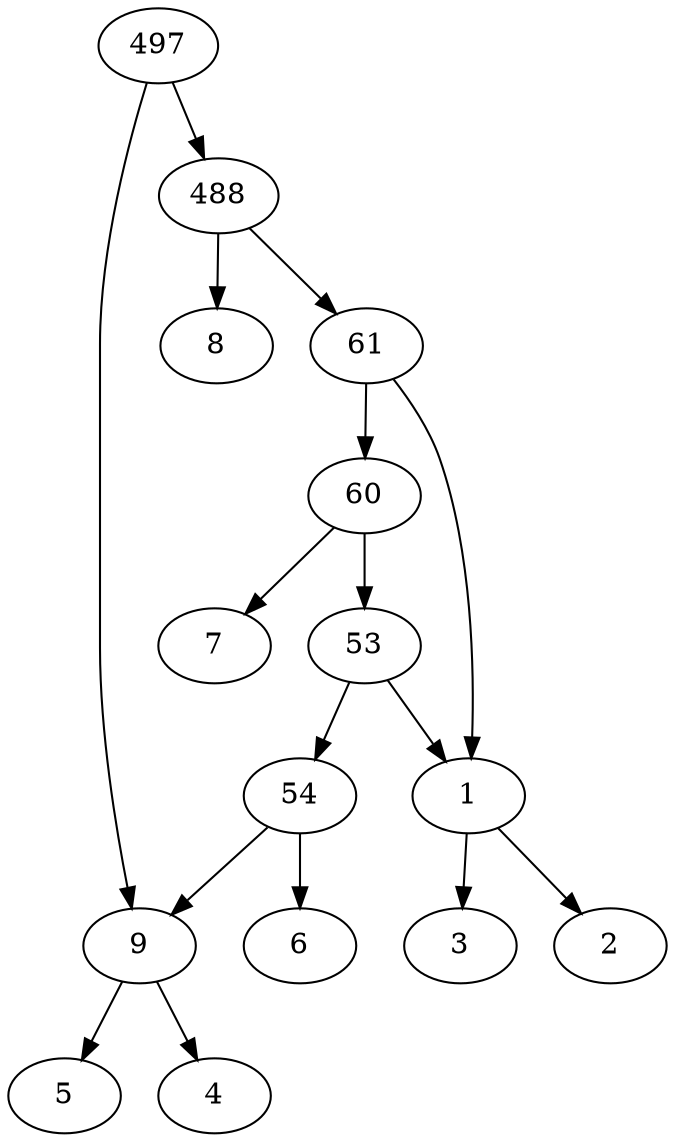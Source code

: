 digraph calced {
497 -> 9;
497 -> 488;
488 -> 8;
488 -> 61;
61 -> 60;
61 -> 1;
60 -> 7;
60 -> 53;
53 -> 54;
53 -> 1;
54 -> 6;
54 -> 9;
9 -> 5;
9 -> 4;
1 -> 3;
1 -> 2;
}
